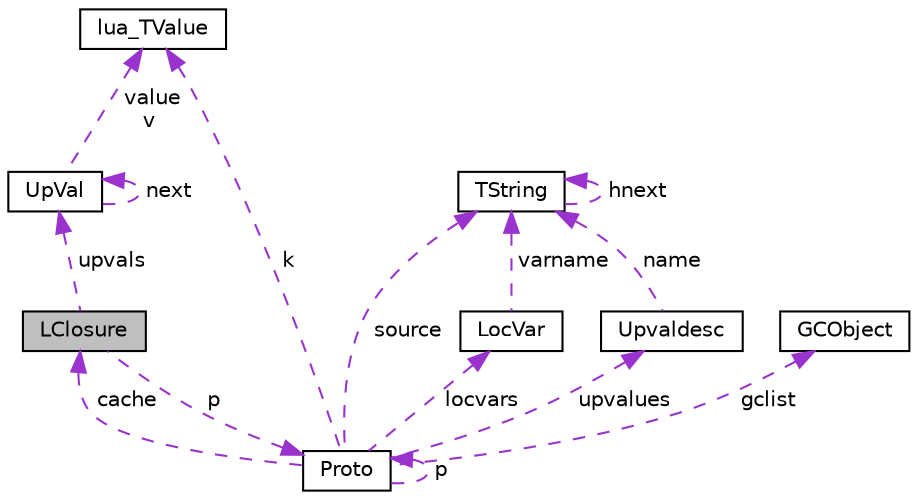 digraph "LClosure"
{
 // LATEX_PDF_SIZE
  edge [fontname="Helvetica",fontsize="10",labelfontname="Helvetica",labelfontsize="10"];
  node [fontname="Helvetica",fontsize="10",shape=record];
  Node1 [label="LClosure",height=0.2,width=0.4,color="black", fillcolor="grey75", style="filled", fontcolor="black",tooltip=" "];
  Node2 -> Node1 [dir="back",color="darkorchid3",fontsize="10",style="dashed",label=" upvals" ,fontname="Helvetica"];
  Node2 [label="UpVal",height=0.2,width=0.4,color="black", fillcolor="white", style="filled",URL="$struct_up_val.html",tooltip=" "];
  Node2 -> Node2 [dir="back",color="darkorchid3",fontsize="10",style="dashed",label=" next" ,fontname="Helvetica"];
  Node3 -> Node2 [dir="back",color="darkorchid3",fontsize="10",style="dashed",label=" value\nv" ,fontname="Helvetica"];
  Node3 [label="lua_TValue",height=0.2,width=0.4,color="black", fillcolor="white", style="filled",URL="$structlua___t_value.html",tooltip=" "];
  Node4 -> Node1 [dir="back",color="darkorchid3",fontsize="10",style="dashed",label=" p" ,fontname="Helvetica"];
  Node4 [label="Proto",height=0.2,width=0.4,color="black", fillcolor="white", style="filled",URL="$struct_proto.html",tooltip=" "];
  Node3 -> Node4 [dir="back",color="darkorchid3",fontsize="10",style="dashed",label=" k" ,fontname="Helvetica"];
  Node4 -> Node4 [dir="back",color="darkorchid3",fontsize="10",style="dashed",label=" p" ,fontname="Helvetica"];
  Node5 -> Node4 [dir="back",color="darkorchid3",fontsize="10",style="dashed",label=" locvars" ,fontname="Helvetica"];
  Node5 [label="LocVar",height=0.2,width=0.4,color="black", fillcolor="white", style="filled",URL="$struct_loc_var.html",tooltip=" "];
  Node6 -> Node5 [dir="back",color="darkorchid3",fontsize="10",style="dashed",label=" varname" ,fontname="Helvetica"];
  Node6 [label="TString",height=0.2,width=0.4,color="black", fillcolor="white", style="filled",URL="$struct_t_string.html",tooltip=" "];
  Node6 -> Node6 [dir="back",color="darkorchid3",fontsize="10",style="dashed",label=" hnext" ,fontname="Helvetica"];
  Node6 -> Node4 [dir="back",color="darkorchid3",fontsize="10",style="dashed",label=" source" ,fontname="Helvetica"];
  Node1 -> Node4 [dir="back",color="darkorchid3",fontsize="10",style="dashed",label=" cache" ,fontname="Helvetica"];
  Node7 -> Node4 [dir="back",color="darkorchid3",fontsize="10",style="dashed",label=" gclist" ,fontname="Helvetica"];
  Node7 [label="GCObject",height=0.2,width=0.4,color="black", fillcolor="white", style="filled",URL="$struct_g_c_object.html",tooltip=" "];
  Node8 -> Node4 [dir="back",color="darkorchid3",fontsize="10",style="dashed",label=" upvalues" ,fontname="Helvetica"];
  Node8 [label="Upvaldesc",height=0.2,width=0.4,color="black", fillcolor="white", style="filled",URL="$struct_upvaldesc.html",tooltip=" "];
  Node6 -> Node8 [dir="back",color="darkorchid3",fontsize="10",style="dashed",label=" name" ,fontname="Helvetica"];
}
